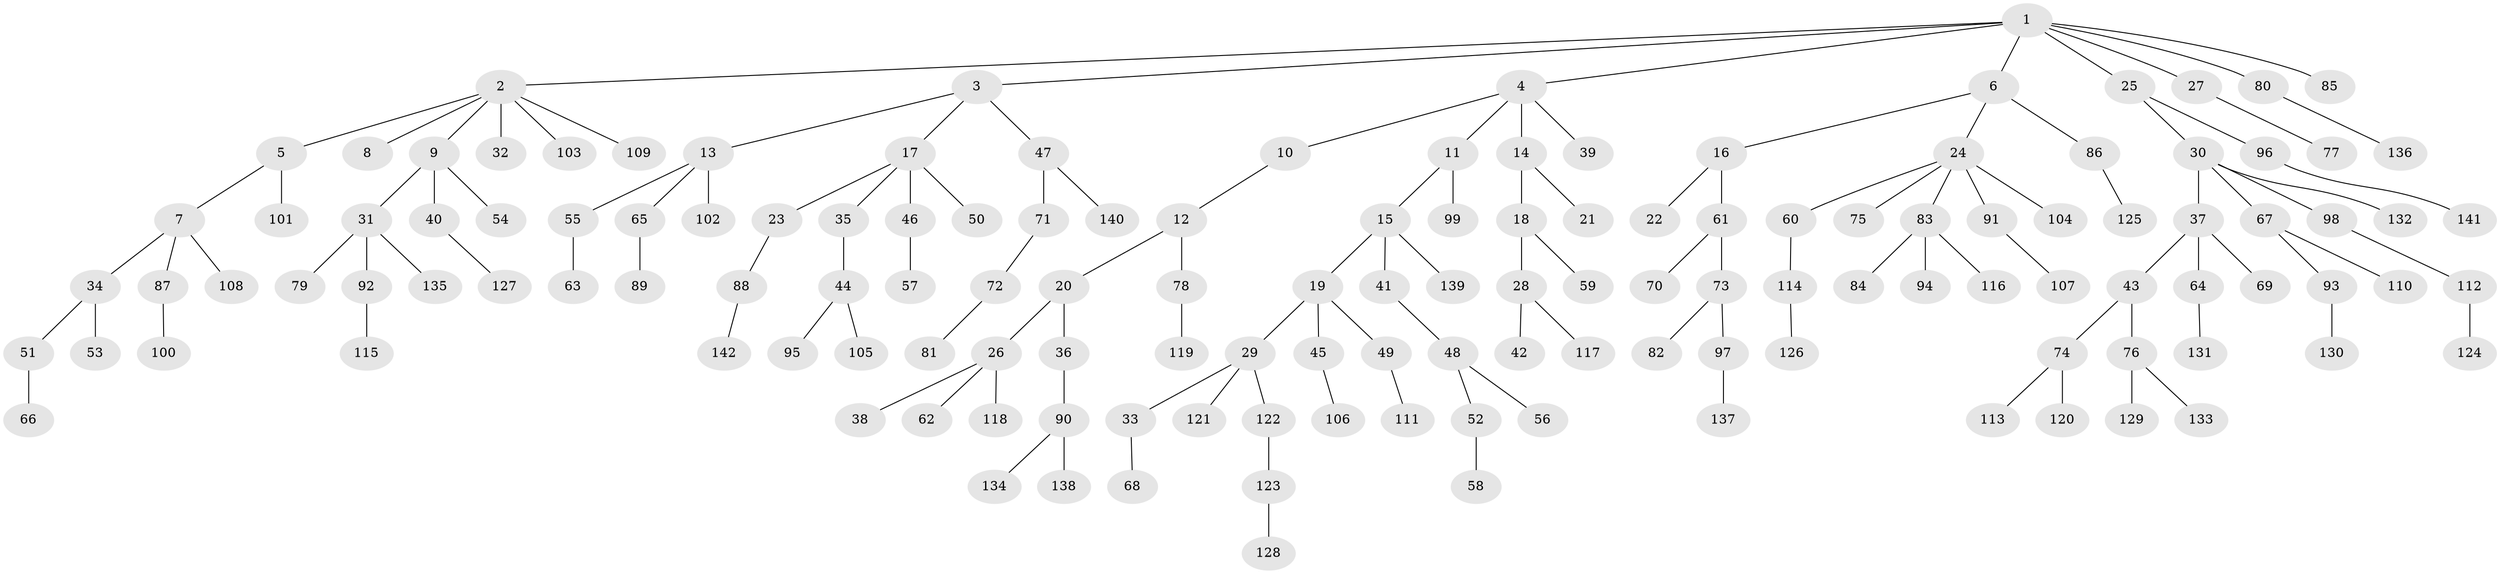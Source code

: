 // Generated by graph-tools (version 1.1) at 2025/11/02/27/25 16:11:26]
// undirected, 142 vertices, 141 edges
graph export_dot {
graph [start="1"]
  node [color=gray90,style=filled];
  1;
  2;
  3;
  4;
  5;
  6;
  7;
  8;
  9;
  10;
  11;
  12;
  13;
  14;
  15;
  16;
  17;
  18;
  19;
  20;
  21;
  22;
  23;
  24;
  25;
  26;
  27;
  28;
  29;
  30;
  31;
  32;
  33;
  34;
  35;
  36;
  37;
  38;
  39;
  40;
  41;
  42;
  43;
  44;
  45;
  46;
  47;
  48;
  49;
  50;
  51;
  52;
  53;
  54;
  55;
  56;
  57;
  58;
  59;
  60;
  61;
  62;
  63;
  64;
  65;
  66;
  67;
  68;
  69;
  70;
  71;
  72;
  73;
  74;
  75;
  76;
  77;
  78;
  79;
  80;
  81;
  82;
  83;
  84;
  85;
  86;
  87;
  88;
  89;
  90;
  91;
  92;
  93;
  94;
  95;
  96;
  97;
  98;
  99;
  100;
  101;
  102;
  103;
  104;
  105;
  106;
  107;
  108;
  109;
  110;
  111;
  112;
  113;
  114;
  115;
  116;
  117;
  118;
  119;
  120;
  121;
  122;
  123;
  124;
  125;
  126;
  127;
  128;
  129;
  130;
  131;
  132;
  133;
  134;
  135;
  136;
  137;
  138;
  139;
  140;
  141;
  142;
  1 -- 2;
  1 -- 3;
  1 -- 4;
  1 -- 6;
  1 -- 25;
  1 -- 27;
  1 -- 80;
  1 -- 85;
  2 -- 5;
  2 -- 8;
  2 -- 9;
  2 -- 32;
  2 -- 103;
  2 -- 109;
  3 -- 13;
  3 -- 17;
  3 -- 47;
  4 -- 10;
  4 -- 11;
  4 -- 14;
  4 -- 39;
  5 -- 7;
  5 -- 101;
  6 -- 16;
  6 -- 24;
  6 -- 86;
  7 -- 34;
  7 -- 87;
  7 -- 108;
  9 -- 31;
  9 -- 40;
  9 -- 54;
  10 -- 12;
  11 -- 15;
  11 -- 99;
  12 -- 20;
  12 -- 78;
  13 -- 55;
  13 -- 65;
  13 -- 102;
  14 -- 18;
  14 -- 21;
  15 -- 19;
  15 -- 41;
  15 -- 139;
  16 -- 22;
  16 -- 61;
  17 -- 23;
  17 -- 35;
  17 -- 46;
  17 -- 50;
  18 -- 28;
  18 -- 59;
  19 -- 29;
  19 -- 45;
  19 -- 49;
  20 -- 26;
  20 -- 36;
  23 -- 88;
  24 -- 60;
  24 -- 75;
  24 -- 83;
  24 -- 91;
  24 -- 104;
  25 -- 30;
  25 -- 96;
  26 -- 38;
  26 -- 62;
  26 -- 118;
  27 -- 77;
  28 -- 42;
  28 -- 117;
  29 -- 33;
  29 -- 121;
  29 -- 122;
  30 -- 37;
  30 -- 67;
  30 -- 98;
  30 -- 132;
  31 -- 79;
  31 -- 92;
  31 -- 135;
  33 -- 68;
  34 -- 51;
  34 -- 53;
  35 -- 44;
  36 -- 90;
  37 -- 43;
  37 -- 64;
  37 -- 69;
  40 -- 127;
  41 -- 48;
  43 -- 74;
  43 -- 76;
  44 -- 95;
  44 -- 105;
  45 -- 106;
  46 -- 57;
  47 -- 71;
  47 -- 140;
  48 -- 52;
  48 -- 56;
  49 -- 111;
  51 -- 66;
  52 -- 58;
  55 -- 63;
  60 -- 114;
  61 -- 70;
  61 -- 73;
  64 -- 131;
  65 -- 89;
  67 -- 93;
  67 -- 110;
  71 -- 72;
  72 -- 81;
  73 -- 82;
  73 -- 97;
  74 -- 113;
  74 -- 120;
  76 -- 129;
  76 -- 133;
  78 -- 119;
  80 -- 136;
  83 -- 84;
  83 -- 94;
  83 -- 116;
  86 -- 125;
  87 -- 100;
  88 -- 142;
  90 -- 134;
  90 -- 138;
  91 -- 107;
  92 -- 115;
  93 -- 130;
  96 -- 141;
  97 -- 137;
  98 -- 112;
  112 -- 124;
  114 -- 126;
  122 -- 123;
  123 -- 128;
}
